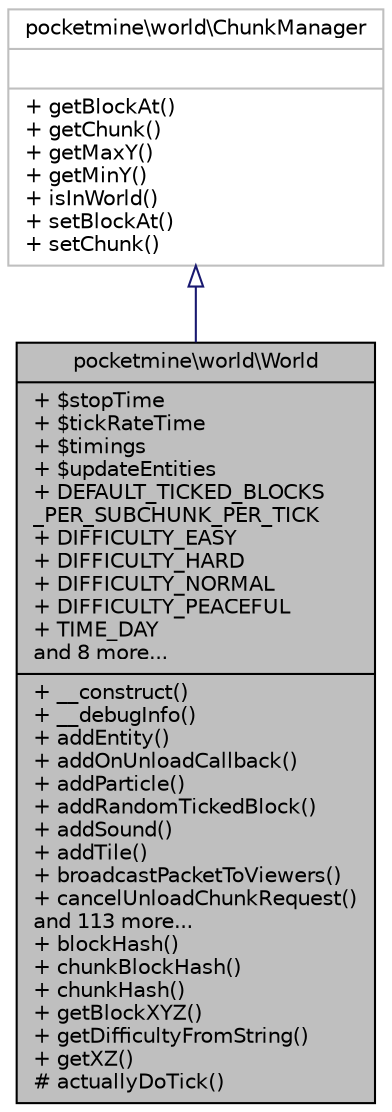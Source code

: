 digraph "pocketmine\world\World"
{
 // INTERACTIVE_SVG=YES
 // LATEX_PDF_SIZE
  edge [fontname="Helvetica",fontsize="10",labelfontname="Helvetica",labelfontsize="10"];
  node [fontname="Helvetica",fontsize="10",shape=record];
  Node1 [label="{pocketmine\\world\\World\n|+ $stopTime\l+ $tickRateTime\l+ $timings\l+ $updateEntities\l+ DEFAULT_TICKED_BLOCKS\l_PER_SUBCHUNK_PER_TICK\l+ DIFFICULTY_EASY\l+ DIFFICULTY_HARD\l+ DIFFICULTY_NORMAL\l+ DIFFICULTY_PEACEFUL\l+ TIME_DAY\land 8 more...\l|+ __construct()\l+ __debugInfo()\l+ addEntity()\l+ addOnUnloadCallback()\l+ addParticle()\l+ addRandomTickedBlock()\l+ addSound()\l+ addTile()\l+ broadcastPacketToViewers()\l+ cancelUnloadChunkRequest()\land 113 more...\l+ blockHash()\l+ chunkBlockHash()\l+ chunkHash()\l+ getBlockXYZ()\l+ getDifficultyFromString()\l+ getXZ()\l# actuallyDoTick()\l}",height=0.2,width=0.4,color="black", fillcolor="grey75", style="filled", fontcolor="black",tooltip=" "];
  Node2 -> Node1 [dir="back",color="midnightblue",fontsize="10",style="solid",arrowtail="onormal",fontname="Helvetica"];
  Node2 [label="{pocketmine\\world\\ChunkManager\n||+ getBlockAt()\l+ getChunk()\l+ getMaxY()\l+ getMinY()\l+ isInWorld()\l+ setBlockAt()\l+ setChunk()\l}",height=0.2,width=0.4,color="grey75", fillcolor="white", style="filled",URL="$d0/d03/interfacepocketmine_1_1world_1_1_chunk_manager.html",tooltip=" "];
}
